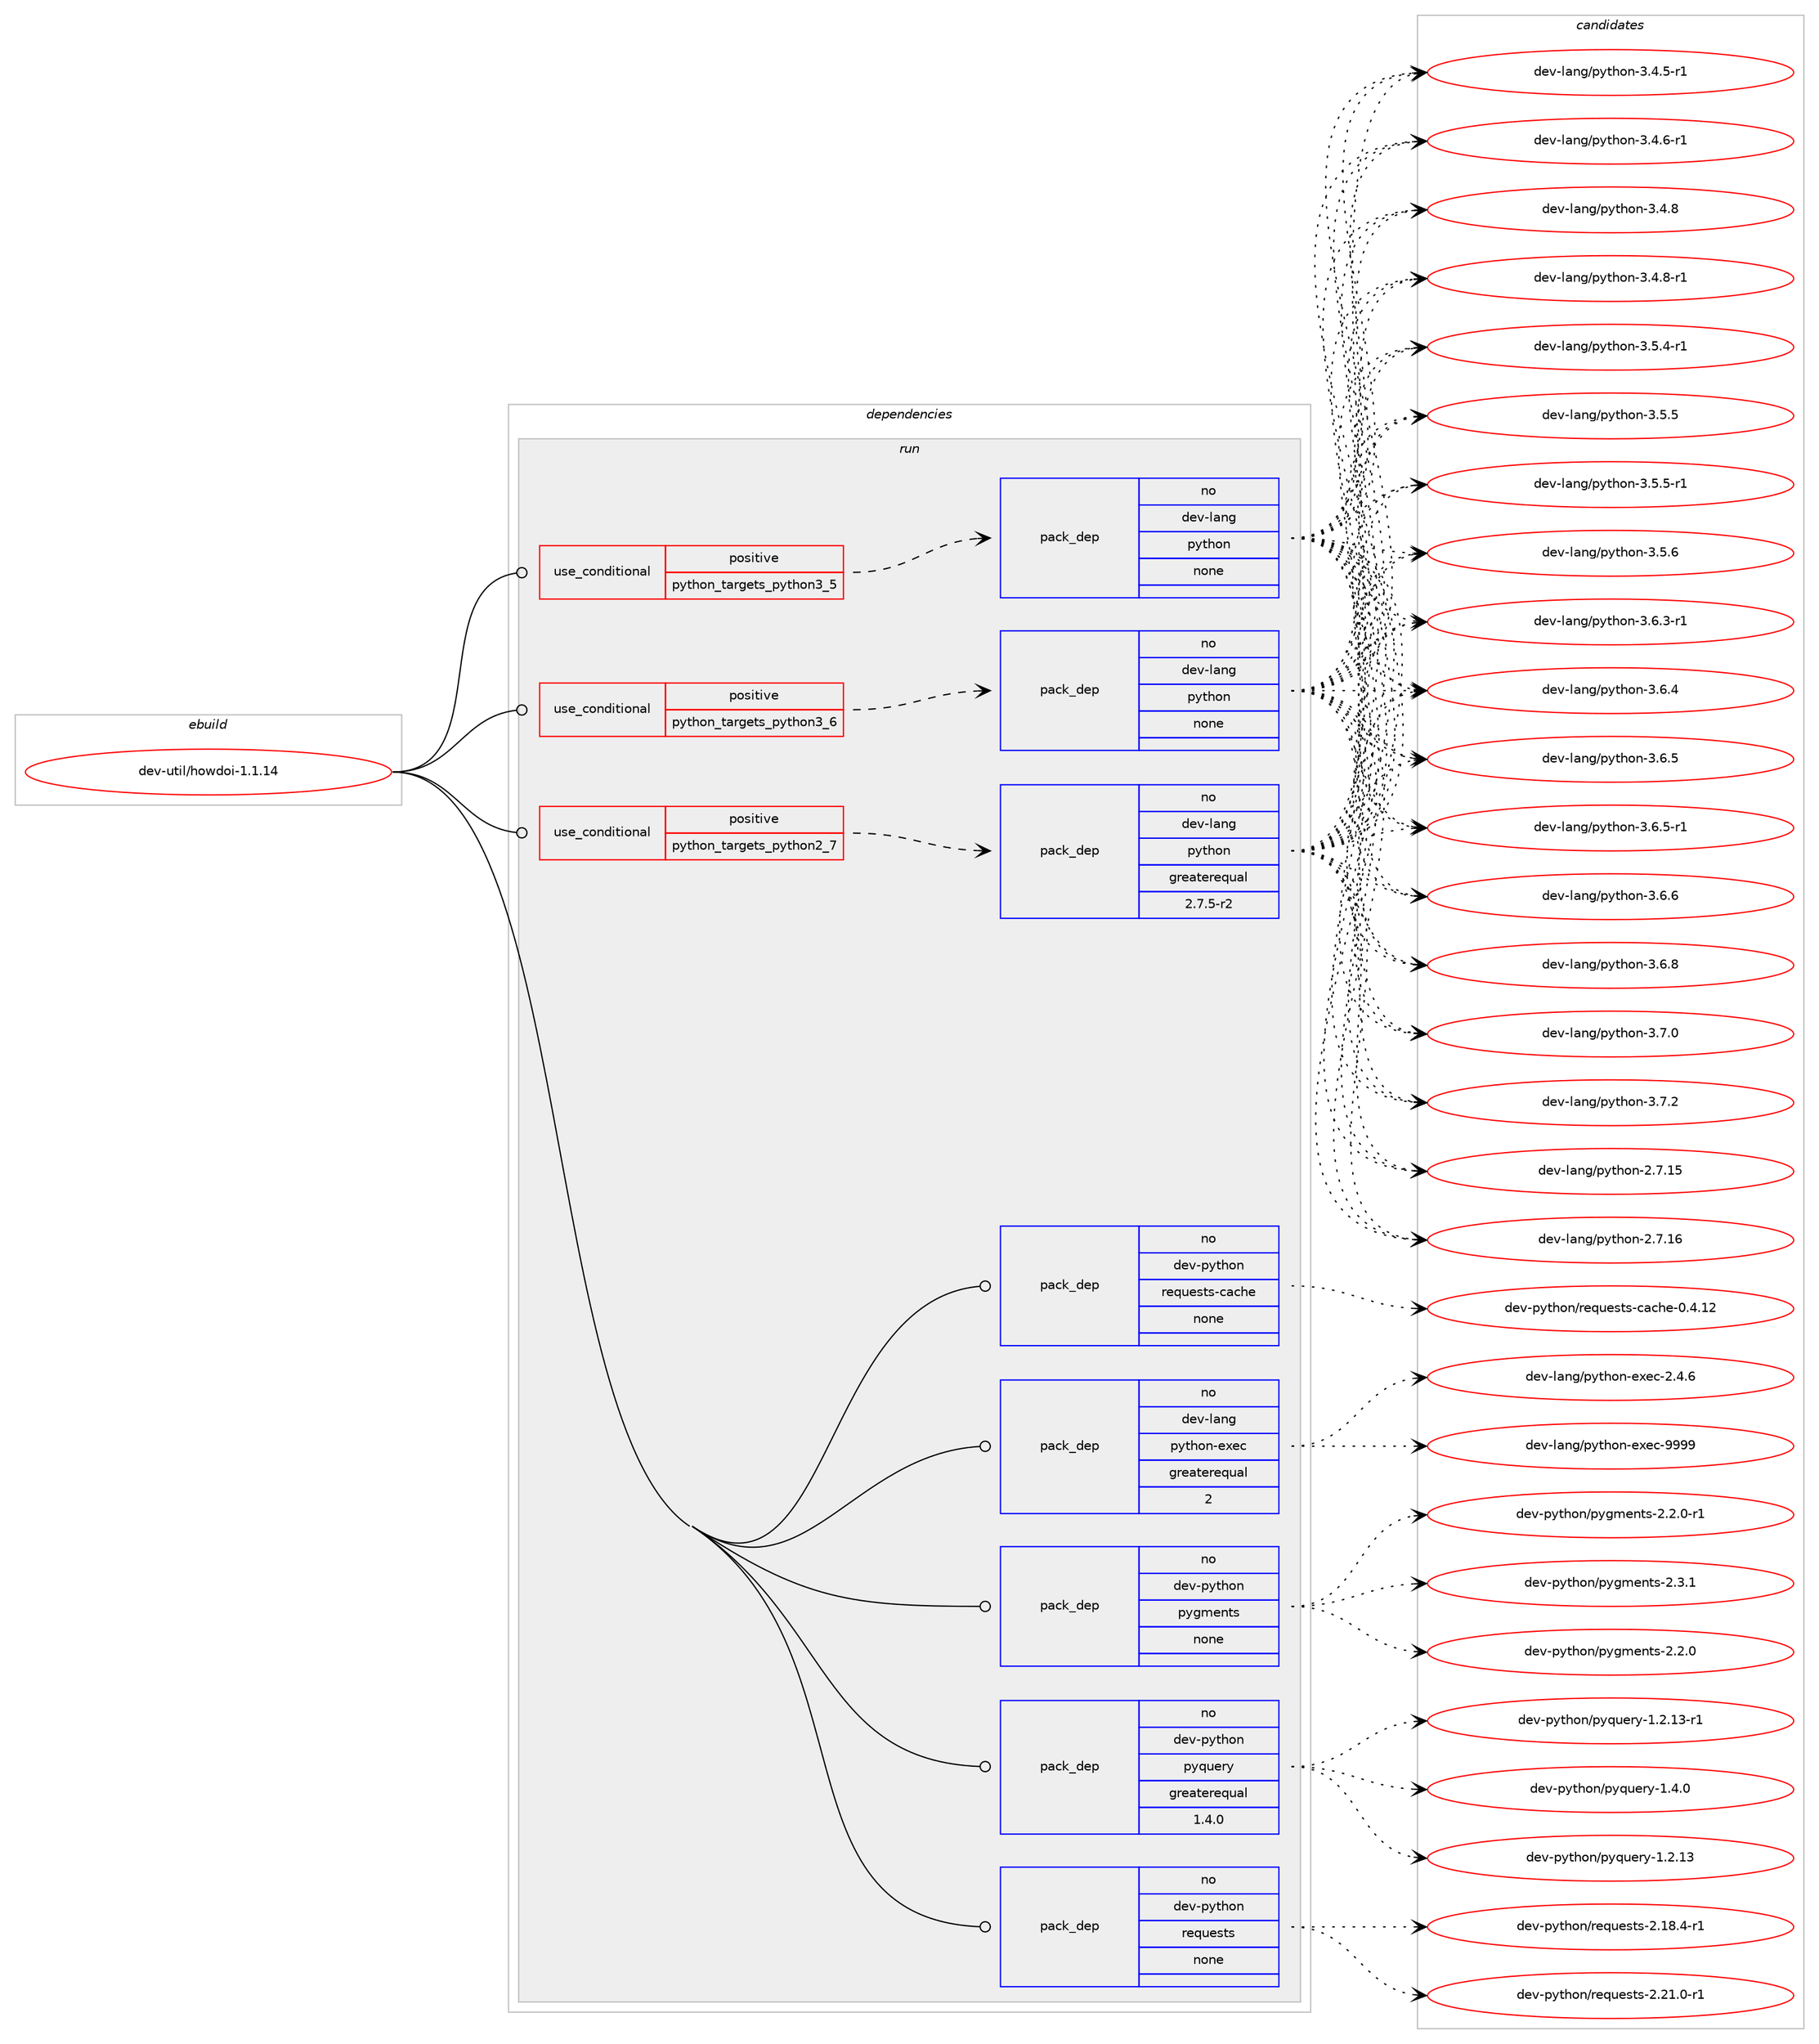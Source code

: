 digraph prolog {

# *************
# Graph options
# *************

newrank=true;
concentrate=true;
compound=true;
graph [rankdir=LR,fontname=Helvetica,fontsize=10,ranksep=1.5];#, ranksep=2.5, nodesep=0.2];
edge  [arrowhead=vee];
node  [fontname=Helvetica,fontsize=10];

# **********
# The ebuild
# **********

subgraph cluster_leftcol {
color=gray;
rank=same;
label=<<i>ebuild</i>>;
id [label="dev-util/howdoi-1.1.14", color=red, width=4, href="../dev-util/howdoi-1.1.14.svg"];
}

# ****************
# The dependencies
# ****************

subgraph cluster_midcol {
color=gray;
label=<<i>dependencies</i>>;
subgraph cluster_compile {
fillcolor="#eeeeee";
style=filled;
label=<<i>compile</i>>;
}
subgraph cluster_compileandrun {
fillcolor="#eeeeee";
style=filled;
label=<<i>compile and run</i>>;
}
subgraph cluster_run {
fillcolor="#eeeeee";
style=filled;
label=<<i>run</i>>;
subgraph cond424535 {
dependency1546315 [label=<<TABLE BORDER="0" CELLBORDER="1" CELLSPACING="0" CELLPADDING="4"><TR><TD ROWSPAN="3" CELLPADDING="10">use_conditional</TD></TR><TR><TD>positive</TD></TR><TR><TD>python_targets_python2_7</TD></TR></TABLE>>, shape=none, color=red];
subgraph pack1098121 {
dependency1546316 [label=<<TABLE BORDER="0" CELLBORDER="1" CELLSPACING="0" CELLPADDING="4" WIDTH="220"><TR><TD ROWSPAN="6" CELLPADDING="30">pack_dep</TD></TR><TR><TD WIDTH="110">no</TD></TR><TR><TD>dev-lang</TD></TR><TR><TD>python</TD></TR><TR><TD>greaterequal</TD></TR><TR><TD>2.7.5-r2</TD></TR></TABLE>>, shape=none, color=blue];
}
dependency1546315:e -> dependency1546316:w [weight=20,style="dashed",arrowhead="vee"];
}
id:e -> dependency1546315:w [weight=20,style="solid",arrowhead="odot"];
subgraph cond424536 {
dependency1546317 [label=<<TABLE BORDER="0" CELLBORDER="1" CELLSPACING="0" CELLPADDING="4"><TR><TD ROWSPAN="3" CELLPADDING="10">use_conditional</TD></TR><TR><TD>positive</TD></TR><TR><TD>python_targets_python3_5</TD></TR></TABLE>>, shape=none, color=red];
subgraph pack1098122 {
dependency1546318 [label=<<TABLE BORDER="0" CELLBORDER="1" CELLSPACING="0" CELLPADDING="4" WIDTH="220"><TR><TD ROWSPAN="6" CELLPADDING="30">pack_dep</TD></TR><TR><TD WIDTH="110">no</TD></TR><TR><TD>dev-lang</TD></TR><TR><TD>python</TD></TR><TR><TD>none</TD></TR><TR><TD></TD></TR></TABLE>>, shape=none, color=blue];
}
dependency1546317:e -> dependency1546318:w [weight=20,style="dashed",arrowhead="vee"];
}
id:e -> dependency1546317:w [weight=20,style="solid",arrowhead="odot"];
subgraph cond424537 {
dependency1546319 [label=<<TABLE BORDER="0" CELLBORDER="1" CELLSPACING="0" CELLPADDING="4"><TR><TD ROWSPAN="3" CELLPADDING="10">use_conditional</TD></TR><TR><TD>positive</TD></TR><TR><TD>python_targets_python3_6</TD></TR></TABLE>>, shape=none, color=red];
subgraph pack1098123 {
dependency1546320 [label=<<TABLE BORDER="0" CELLBORDER="1" CELLSPACING="0" CELLPADDING="4" WIDTH="220"><TR><TD ROWSPAN="6" CELLPADDING="30">pack_dep</TD></TR><TR><TD WIDTH="110">no</TD></TR><TR><TD>dev-lang</TD></TR><TR><TD>python</TD></TR><TR><TD>none</TD></TR><TR><TD></TD></TR></TABLE>>, shape=none, color=blue];
}
dependency1546319:e -> dependency1546320:w [weight=20,style="dashed",arrowhead="vee"];
}
id:e -> dependency1546319:w [weight=20,style="solid",arrowhead="odot"];
subgraph pack1098124 {
dependency1546321 [label=<<TABLE BORDER="0" CELLBORDER="1" CELLSPACING="0" CELLPADDING="4" WIDTH="220"><TR><TD ROWSPAN="6" CELLPADDING="30">pack_dep</TD></TR><TR><TD WIDTH="110">no</TD></TR><TR><TD>dev-lang</TD></TR><TR><TD>python-exec</TD></TR><TR><TD>greaterequal</TD></TR><TR><TD>2</TD></TR></TABLE>>, shape=none, color=blue];
}
id:e -> dependency1546321:w [weight=20,style="solid",arrowhead="odot"];
subgraph pack1098125 {
dependency1546322 [label=<<TABLE BORDER="0" CELLBORDER="1" CELLSPACING="0" CELLPADDING="4" WIDTH="220"><TR><TD ROWSPAN="6" CELLPADDING="30">pack_dep</TD></TR><TR><TD WIDTH="110">no</TD></TR><TR><TD>dev-python</TD></TR><TR><TD>pygments</TD></TR><TR><TD>none</TD></TR><TR><TD></TD></TR></TABLE>>, shape=none, color=blue];
}
id:e -> dependency1546322:w [weight=20,style="solid",arrowhead="odot"];
subgraph pack1098126 {
dependency1546323 [label=<<TABLE BORDER="0" CELLBORDER="1" CELLSPACING="0" CELLPADDING="4" WIDTH="220"><TR><TD ROWSPAN="6" CELLPADDING="30">pack_dep</TD></TR><TR><TD WIDTH="110">no</TD></TR><TR><TD>dev-python</TD></TR><TR><TD>pyquery</TD></TR><TR><TD>greaterequal</TD></TR><TR><TD>1.4.0</TD></TR></TABLE>>, shape=none, color=blue];
}
id:e -> dependency1546323:w [weight=20,style="solid",arrowhead="odot"];
subgraph pack1098127 {
dependency1546324 [label=<<TABLE BORDER="0" CELLBORDER="1" CELLSPACING="0" CELLPADDING="4" WIDTH="220"><TR><TD ROWSPAN="6" CELLPADDING="30">pack_dep</TD></TR><TR><TD WIDTH="110">no</TD></TR><TR><TD>dev-python</TD></TR><TR><TD>requests</TD></TR><TR><TD>none</TD></TR><TR><TD></TD></TR></TABLE>>, shape=none, color=blue];
}
id:e -> dependency1546324:w [weight=20,style="solid",arrowhead="odot"];
subgraph pack1098128 {
dependency1546325 [label=<<TABLE BORDER="0" CELLBORDER="1" CELLSPACING="0" CELLPADDING="4" WIDTH="220"><TR><TD ROWSPAN="6" CELLPADDING="30">pack_dep</TD></TR><TR><TD WIDTH="110">no</TD></TR><TR><TD>dev-python</TD></TR><TR><TD>requests-cache</TD></TR><TR><TD>none</TD></TR><TR><TD></TD></TR></TABLE>>, shape=none, color=blue];
}
id:e -> dependency1546325:w [weight=20,style="solid",arrowhead="odot"];
}
}

# **************
# The candidates
# **************

subgraph cluster_choices {
rank=same;
color=gray;
label=<<i>candidates</i>>;

subgraph choice1098121 {
color=black;
nodesep=1;
choice10010111845108971101034711212111610411111045504655464953 [label="dev-lang/python-2.7.15", color=red, width=4,href="../dev-lang/python-2.7.15.svg"];
choice10010111845108971101034711212111610411111045504655464954 [label="dev-lang/python-2.7.16", color=red, width=4,href="../dev-lang/python-2.7.16.svg"];
choice1001011184510897110103471121211161041111104551465246534511449 [label="dev-lang/python-3.4.5-r1", color=red, width=4,href="../dev-lang/python-3.4.5-r1.svg"];
choice1001011184510897110103471121211161041111104551465246544511449 [label="dev-lang/python-3.4.6-r1", color=red, width=4,href="../dev-lang/python-3.4.6-r1.svg"];
choice100101118451089711010347112121116104111110455146524656 [label="dev-lang/python-3.4.8", color=red, width=4,href="../dev-lang/python-3.4.8.svg"];
choice1001011184510897110103471121211161041111104551465246564511449 [label="dev-lang/python-3.4.8-r1", color=red, width=4,href="../dev-lang/python-3.4.8-r1.svg"];
choice1001011184510897110103471121211161041111104551465346524511449 [label="dev-lang/python-3.5.4-r1", color=red, width=4,href="../dev-lang/python-3.5.4-r1.svg"];
choice100101118451089711010347112121116104111110455146534653 [label="dev-lang/python-3.5.5", color=red, width=4,href="../dev-lang/python-3.5.5.svg"];
choice1001011184510897110103471121211161041111104551465346534511449 [label="dev-lang/python-3.5.5-r1", color=red, width=4,href="../dev-lang/python-3.5.5-r1.svg"];
choice100101118451089711010347112121116104111110455146534654 [label="dev-lang/python-3.5.6", color=red, width=4,href="../dev-lang/python-3.5.6.svg"];
choice1001011184510897110103471121211161041111104551465446514511449 [label="dev-lang/python-3.6.3-r1", color=red, width=4,href="../dev-lang/python-3.6.3-r1.svg"];
choice100101118451089711010347112121116104111110455146544652 [label="dev-lang/python-3.6.4", color=red, width=4,href="../dev-lang/python-3.6.4.svg"];
choice100101118451089711010347112121116104111110455146544653 [label="dev-lang/python-3.6.5", color=red, width=4,href="../dev-lang/python-3.6.5.svg"];
choice1001011184510897110103471121211161041111104551465446534511449 [label="dev-lang/python-3.6.5-r1", color=red, width=4,href="../dev-lang/python-3.6.5-r1.svg"];
choice100101118451089711010347112121116104111110455146544654 [label="dev-lang/python-3.6.6", color=red, width=4,href="../dev-lang/python-3.6.6.svg"];
choice100101118451089711010347112121116104111110455146544656 [label="dev-lang/python-3.6.8", color=red, width=4,href="../dev-lang/python-3.6.8.svg"];
choice100101118451089711010347112121116104111110455146554648 [label="dev-lang/python-3.7.0", color=red, width=4,href="../dev-lang/python-3.7.0.svg"];
choice100101118451089711010347112121116104111110455146554650 [label="dev-lang/python-3.7.2", color=red, width=4,href="../dev-lang/python-3.7.2.svg"];
dependency1546316:e -> choice10010111845108971101034711212111610411111045504655464953:w [style=dotted,weight="100"];
dependency1546316:e -> choice10010111845108971101034711212111610411111045504655464954:w [style=dotted,weight="100"];
dependency1546316:e -> choice1001011184510897110103471121211161041111104551465246534511449:w [style=dotted,weight="100"];
dependency1546316:e -> choice1001011184510897110103471121211161041111104551465246544511449:w [style=dotted,weight="100"];
dependency1546316:e -> choice100101118451089711010347112121116104111110455146524656:w [style=dotted,weight="100"];
dependency1546316:e -> choice1001011184510897110103471121211161041111104551465246564511449:w [style=dotted,weight="100"];
dependency1546316:e -> choice1001011184510897110103471121211161041111104551465346524511449:w [style=dotted,weight="100"];
dependency1546316:e -> choice100101118451089711010347112121116104111110455146534653:w [style=dotted,weight="100"];
dependency1546316:e -> choice1001011184510897110103471121211161041111104551465346534511449:w [style=dotted,weight="100"];
dependency1546316:e -> choice100101118451089711010347112121116104111110455146534654:w [style=dotted,weight="100"];
dependency1546316:e -> choice1001011184510897110103471121211161041111104551465446514511449:w [style=dotted,weight="100"];
dependency1546316:e -> choice100101118451089711010347112121116104111110455146544652:w [style=dotted,weight="100"];
dependency1546316:e -> choice100101118451089711010347112121116104111110455146544653:w [style=dotted,weight="100"];
dependency1546316:e -> choice1001011184510897110103471121211161041111104551465446534511449:w [style=dotted,weight="100"];
dependency1546316:e -> choice100101118451089711010347112121116104111110455146544654:w [style=dotted,weight="100"];
dependency1546316:e -> choice100101118451089711010347112121116104111110455146544656:w [style=dotted,weight="100"];
dependency1546316:e -> choice100101118451089711010347112121116104111110455146554648:w [style=dotted,weight="100"];
dependency1546316:e -> choice100101118451089711010347112121116104111110455146554650:w [style=dotted,weight="100"];
}
subgraph choice1098122 {
color=black;
nodesep=1;
choice10010111845108971101034711212111610411111045504655464953 [label="dev-lang/python-2.7.15", color=red, width=4,href="../dev-lang/python-2.7.15.svg"];
choice10010111845108971101034711212111610411111045504655464954 [label="dev-lang/python-2.7.16", color=red, width=4,href="../dev-lang/python-2.7.16.svg"];
choice1001011184510897110103471121211161041111104551465246534511449 [label="dev-lang/python-3.4.5-r1", color=red, width=4,href="../dev-lang/python-3.4.5-r1.svg"];
choice1001011184510897110103471121211161041111104551465246544511449 [label="dev-lang/python-3.4.6-r1", color=red, width=4,href="../dev-lang/python-3.4.6-r1.svg"];
choice100101118451089711010347112121116104111110455146524656 [label="dev-lang/python-3.4.8", color=red, width=4,href="../dev-lang/python-3.4.8.svg"];
choice1001011184510897110103471121211161041111104551465246564511449 [label="dev-lang/python-3.4.8-r1", color=red, width=4,href="../dev-lang/python-3.4.8-r1.svg"];
choice1001011184510897110103471121211161041111104551465346524511449 [label="dev-lang/python-3.5.4-r1", color=red, width=4,href="../dev-lang/python-3.5.4-r1.svg"];
choice100101118451089711010347112121116104111110455146534653 [label="dev-lang/python-3.5.5", color=red, width=4,href="../dev-lang/python-3.5.5.svg"];
choice1001011184510897110103471121211161041111104551465346534511449 [label="dev-lang/python-3.5.5-r1", color=red, width=4,href="../dev-lang/python-3.5.5-r1.svg"];
choice100101118451089711010347112121116104111110455146534654 [label="dev-lang/python-3.5.6", color=red, width=4,href="../dev-lang/python-3.5.6.svg"];
choice1001011184510897110103471121211161041111104551465446514511449 [label="dev-lang/python-3.6.3-r1", color=red, width=4,href="../dev-lang/python-3.6.3-r1.svg"];
choice100101118451089711010347112121116104111110455146544652 [label="dev-lang/python-3.6.4", color=red, width=4,href="../dev-lang/python-3.6.4.svg"];
choice100101118451089711010347112121116104111110455146544653 [label="dev-lang/python-3.6.5", color=red, width=4,href="../dev-lang/python-3.6.5.svg"];
choice1001011184510897110103471121211161041111104551465446534511449 [label="dev-lang/python-3.6.5-r1", color=red, width=4,href="../dev-lang/python-3.6.5-r1.svg"];
choice100101118451089711010347112121116104111110455146544654 [label="dev-lang/python-3.6.6", color=red, width=4,href="../dev-lang/python-3.6.6.svg"];
choice100101118451089711010347112121116104111110455146544656 [label="dev-lang/python-3.6.8", color=red, width=4,href="../dev-lang/python-3.6.8.svg"];
choice100101118451089711010347112121116104111110455146554648 [label="dev-lang/python-3.7.0", color=red, width=4,href="../dev-lang/python-3.7.0.svg"];
choice100101118451089711010347112121116104111110455146554650 [label="dev-lang/python-3.7.2", color=red, width=4,href="../dev-lang/python-3.7.2.svg"];
dependency1546318:e -> choice10010111845108971101034711212111610411111045504655464953:w [style=dotted,weight="100"];
dependency1546318:e -> choice10010111845108971101034711212111610411111045504655464954:w [style=dotted,weight="100"];
dependency1546318:e -> choice1001011184510897110103471121211161041111104551465246534511449:w [style=dotted,weight="100"];
dependency1546318:e -> choice1001011184510897110103471121211161041111104551465246544511449:w [style=dotted,weight="100"];
dependency1546318:e -> choice100101118451089711010347112121116104111110455146524656:w [style=dotted,weight="100"];
dependency1546318:e -> choice1001011184510897110103471121211161041111104551465246564511449:w [style=dotted,weight="100"];
dependency1546318:e -> choice1001011184510897110103471121211161041111104551465346524511449:w [style=dotted,weight="100"];
dependency1546318:e -> choice100101118451089711010347112121116104111110455146534653:w [style=dotted,weight="100"];
dependency1546318:e -> choice1001011184510897110103471121211161041111104551465346534511449:w [style=dotted,weight="100"];
dependency1546318:e -> choice100101118451089711010347112121116104111110455146534654:w [style=dotted,weight="100"];
dependency1546318:e -> choice1001011184510897110103471121211161041111104551465446514511449:w [style=dotted,weight="100"];
dependency1546318:e -> choice100101118451089711010347112121116104111110455146544652:w [style=dotted,weight="100"];
dependency1546318:e -> choice100101118451089711010347112121116104111110455146544653:w [style=dotted,weight="100"];
dependency1546318:e -> choice1001011184510897110103471121211161041111104551465446534511449:w [style=dotted,weight="100"];
dependency1546318:e -> choice100101118451089711010347112121116104111110455146544654:w [style=dotted,weight="100"];
dependency1546318:e -> choice100101118451089711010347112121116104111110455146544656:w [style=dotted,weight="100"];
dependency1546318:e -> choice100101118451089711010347112121116104111110455146554648:w [style=dotted,weight="100"];
dependency1546318:e -> choice100101118451089711010347112121116104111110455146554650:w [style=dotted,weight="100"];
}
subgraph choice1098123 {
color=black;
nodesep=1;
choice10010111845108971101034711212111610411111045504655464953 [label="dev-lang/python-2.7.15", color=red, width=4,href="../dev-lang/python-2.7.15.svg"];
choice10010111845108971101034711212111610411111045504655464954 [label="dev-lang/python-2.7.16", color=red, width=4,href="../dev-lang/python-2.7.16.svg"];
choice1001011184510897110103471121211161041111104551465246534511449 [label="dev-lang/python-3.4.5-r1", color=red, width=4,href="../dev-lang/python-3.4.5-r1.svg"];
choice1001011184510897110103471121211161041111104551465246544511449 [label="dev-lang/python-3.4.6-r1", color=red, width=4,href="../dev-lang/python-3.4.6-r1.svg"];
choice100101118451089711010347112121116104111110455146524656 [label="dev-lang/python-3.4.8", color=red, width=4,href="../dev-lang/python-3.4.8.svg"];
choice1001011184510897110103471121211161041111104551465246564511449 [label="dev-lang/python-3.4.8-r1", color=red, width=4,href="../dev-lang/python-3.4.8-r1.svg"];
choice1001011184510897110103471121211161041111104551465346524511449 [label="dev-lang/python-3.5.4-r1", color=red, width=4,href="../dev-lang/python-3.5.4-r1.svg"];
choice100101118451089711010347112121116104111110455146534653 [label="dev-lang/python-3.5.5", color=red, width=4,href="../dev-lang/python-3.5.5.svg"];
choice1001011184510897110103471121211161041111104551465346534511449 [label="dev-lang/python-3.5.5-r1", color=red, width=4,href="../dev-lang/python-3.5.5-r1.svg"];
choice100101118451089711010347112121116104111110455146534654 [label="dev-lang/python-3.5.6", color=red, width=4,href="../dev-lang/python-3.5.6.svg"];
choice1001011184510897110103471121211161041111104551465446514511449 [label="dev-lang/python-3.6.3-r1", color=red, width=4,href="../dev-lang/python-3.6.3-r1.svg"];
choice100101118451089711010347112121116104111110455146544652 [label="dev-lang/python-3.6.4", color=red, width=4,href="../dev-lang/python-3.6.4.svg"];
choice100101118451089711010347112121116104111110455146544653 [label="dev-lang/python-3.6.5", color=red, width=4,href="../dev-lang/python-3.6.5.svg"];
choice1001011184510897110103471121211161041111104551465446534511449 [label="dev-lang/python-3.6.5-r1", color=red, width=4,href="../dev-lang/python-3.6.5-r1.svg"];
choice100101118451089711010347112121116104111110455146544654 [label="dev-lang/python-3.6.6", color=red, width=4,href="../dev-lang/python-3.6.6.svg"];
choice100101118451089711010347112121116104111110455146544656 [label="dev-lang/python-3.6.8", color=red, width=4,href="../dev-lang/python-3.6.8.svg"];
choice100101118451089711010347112121116104111110455146554648 [label="dev-lang/python-3.7.0", color=red, width=4,href="../dev-lang/python-3.7.0.svg"];
choice100101118451089711010347112121116104111110455146554650 [label="dev-lang/python-3.7.2", color=red, width=4,href="../dev-lang/python-3.7.2.svg"];
dependency1546320:e -> choice10010111845108971101034711212111610411111045504655464953:w [style=dotted,weight="100"];
dependency1546320:e -> choice10010111845108971101034711212111610411111045504655464954:w [style=dotted,weight="100"];
dependency1546320:e -> choice1001011184510897110103471121211161041111104551465246534511449:w [style=dotted,weight="100"];
dependency1546320:e -> choice1001011184510897110103471121211161041111104551465246544511449:w [style=dotted,weight="100"];
dependency1546320:e -> choice100101118451089711010347112121116104111110455146524656:w [style=dotted,weight="100"];
dependency1546320:e -> choice1001011184510897110103471121211161041111104551465246564511449:w [style=dotted,weight="100"];
dependency1546320:e -> choice1001011184510897110103471121211161041111104551465346524511449:w [style=dotted,weight="100"];
dependency1546320:e -> choice100101118451089711010347112121116104111110455146534653:w [style=dotted,weight="100"];
dependency1546320:e -> choice1001011184510897110103471121211161041111104551465346534511449:w [style=dotted,weight="100"];
dependency1546320:e -> choice100101118451089711010347112121116104111110455146534654:w [style=dotted,weight="100"];
dependency1546320:e -> choice1001011184510897110103471121211161041111104551465446514511449:w [style=dotted,weight="100"];
dependency1546320:e -> choice100101118451089711010347112121116104111110455146544652:w [style=dotted,weight="100"];
dependency1546320:e -> choice100101118451089711010347112121116104111110455146544653:w [style=dotted,weight="100"];
dependency1546320:e -> choice1001011184510897110103471121211161041111104551465446534511449:w [style=dotted,weight="100"];
dependency1546320:e -> choice100101118451089711010347112121116104111110455146544654:w [style=dotted,weight="100"];
dependency1546320:e -> choice100101118451089711010347112121116104111110455146544656:w [style=dotted,weight="100"];
dependency1546320:e -> choice100101118451089711010347112121116104111110455146554648:w [style=dotted,weight="100"];
dependency1546320:e -> choice100101118451089711010347112121116104111110455146554650:w [style=dotted,weight="100"];
}
subgraph choice1098124 {
color=black;
nodesep=1;
choice1001011184510897110103471121211161041111104510112010199455046524654 [label="dev-lang/python-exec-2.4.6", color=red, width=4,href="../dev-lang/python-exec-2.4.6.svg"];
choice10010111845108971101034711212111610411111045101120101994557575757 [label="dev-lang/python-exec-9999", color=red, width=4,href="../dev-lang/python-exec-9999.svg"];
dependency1546321:e -> choice1001011184510897110103471121211161041111104510112010199455046524654:w [style=dotted,weight="100"];
dependency1546321:e -> choice10010111845108971101034711212111610411111045101120101994557575757:w [style=dotted,weight="100"];
}
subgraph choice1098125 {
color=black;
nodesep=1;
choice1001011184511212111610411111047112121103109101110116115455046504648 [label="dev-python/pygments-2.2.0", color=red, width=4,href="../dev-python/pygments-2.2.0.svg"];
choice10010111845112121116104111110471121211031091011101161154550465046484511449 [label="dev-python/pygments-2.2.0-r1", color=red, width=4,href="../dev-python/pygments-2.2.0-r1.svg"];
choice1001011184511212111610411111047112121103109101110116115455046514649 [label="dev-python/pygments-2.3.1", color=red, width=4,href="../dev-python/pygments-2.3.1.svg"];
dependency1546322:e -> choice1001011184511212111610411111047112121103109101110116115455046504648:w [style=dotted,weight="100"];
dependency1546322:e -> choice10010111845112121116104111110471121211031091011101161154550465046484511449:w [style=dotted,weight="100"];
dependency1546322:e -> choice1001011184511212111610411111047112121103109101110116115455046514649:w [style=dotted,weight="100"];
}
subgraph choice1098126 {
color=black;
nodesep=1;
choice100101118451121211161041111104711212111311710111412145494650464951 [label="dev-python/pyquery-1.2.13", color=red, width=4,href="../dev-python/pyquery-1.2.13.svg"];
choice1001011184511212111610411111047112121113117101114121454946504649514511449 [label="dev-python/pyquery-1.2.13-r1", color=red, width=4,href="../dev-python/pyquery-1.2.13-r1.svg"];
choice1001011184511212111610411111047112121113117101114121454946524648 [label="dev-python/pyquery-1.4.0", color=red, width=4,href="../dev-python/pyquery-1.4.0.svg"];
dependency1546323:e -> choice100101118451121211161041111104711212111311710111412145494650464951:w [style=dotted,weight="100"];
dependency1546323:e -> choice1001011184511212111610411111047112121113117101114121454946504649514511449:w [style=dotted,weight="100"];
dependency1546323:e -> choice1001011184511212111610411111047112121113117101114121454946524648:w [style=dotted,weight="100"];
}
subgraph choice1098127 {
color=black;
nodesep=1;
choice1001011184511212111610411111047114101113117101115116115455046495646524511449 [label="dev-python/requests-2.18.4-r1", color=red, width=4,href="../dev-python/requests-2.18.4-r1.svg"];
choice1001011184511212111610411111047114101113117101115116115455046504946484511449 [label="dev-python/requests-2.21.0-r1", color=red, width=4,href="../dev-python/requests-2.21.0-r1.svg"];
dependency1546324:e -> choice1001011184511212111610411111047114101113117101115116115455046495646524511449:w [style=dotted,weight="100"];
dependency1546324:e -> choice1001011184511212111610411111047114101113117101115116115455046504946484511449:w [style=dotted,weight="100"];
}
subgraph choice1098128 {
color=black;
nodesep=1;
choice10010111845112121116104111110471141011131171011151161154599979910410145484652464950 [label="dev-python/requests-cache-0.4.12", color=red, width=4,href="../dev-python/requests-cache-0.4.12.svg"];
dependency1546325:e -> choice10010111845112121116104111110471141011131171011151161154599979910410145484652464950:w [style=dotted,weight="100"];
}
}

}
